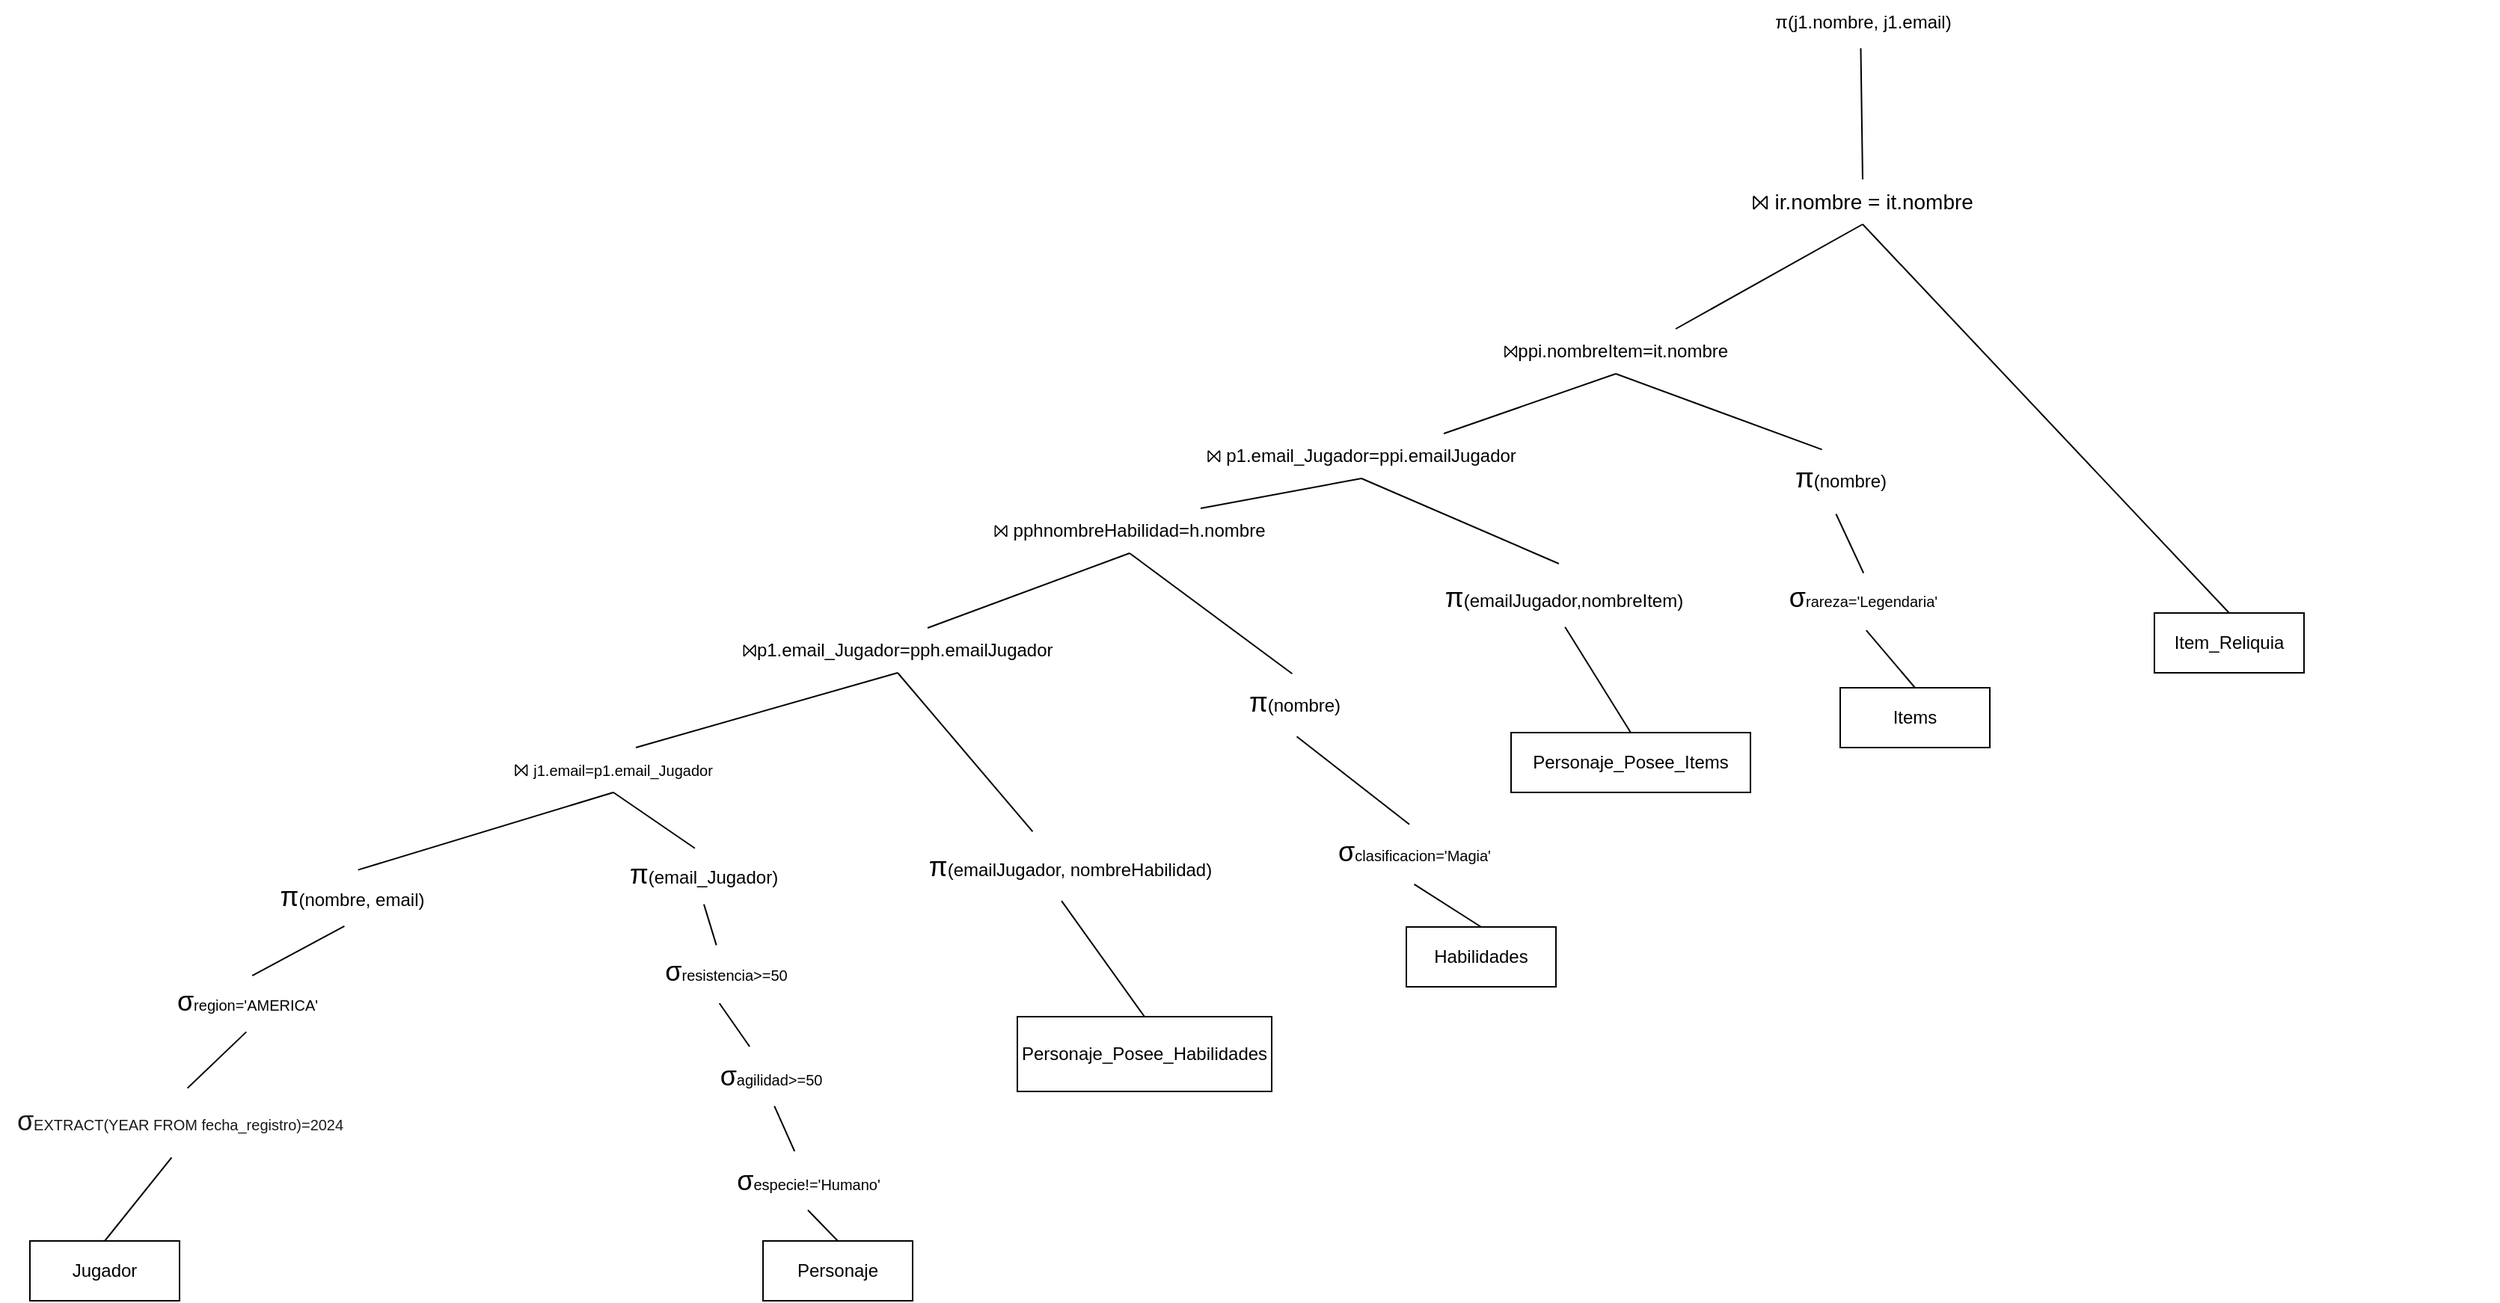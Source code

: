 <mxfile version="27.0.9">
  <diagram id="R2lEEEUBdFMjLlhIrx00" name="Page-1">
    <mxGraphModel dx="1892" dy="1662" grid="1" gridSize="10" guides="1" tooltips="1" connect="1" arrows="1" fold="1" page="1" pageScale="1" pageWidth="850" pageHeight="1100" math="0" shadow="0" extFonts="Permanent Marker^https://fonts.googleapis.com/css?family=Permanent+Marker">
      <root>
        <mxCell id="0" />
        <mxCell id="1" parent="0" />
        <mxCell id="dyT2JQhfOkfs-Pqw11Wl-1" value="Jugador" style="whiteSpace=wrap;html=1;align=center;" parent="1" vertex="1">
          <mxGeometry x="-310" y="630" width="100" height="40" as="geometry" />
        </mxCell>
        <mxCell id="dyT2JQhfOkfs-Pqw11Wl-2" value="Personaje" style="whiteSpace=wrap;html=1;align=center;" parent="1" vertex="1">
          <mxGeometry x="180" y="630" width="100" height="40" as="geometry" />
        </mxCell>
        <mxCell id="dyT2JQhfOkfs-Pqw11Wl-3" value="Personaje_Posee_Habilidades" style="whiteSpace=wrap;html=1;align=center;" parent="1" vertex="1">
          <mxGeometry x="350" y="480" width="170" height="50" as="geometry" />
        </mxCell>
        <mxCell id="dyT2JQhfOkfs-Pqw11Wl-4" value="Habilidades" style="whiteSpace=wrap;html=1;align=center;" parent="1" vertex="1">
          <mxGeometry x="610" y="420" width="100" height="40" as="geometry" />
        </mxCell>
        <mxCell id="dyT2JQhfOkfs-Pqw11Wl-5" value="Personaje_Posee_Items" style="whiteSpace=wrap;html=1;align=center;" parent="1" vertex="1">
          <mxGeometry x="680" y="290" width="160" height="40" as="geometry" />
        </mxCell>
        <mxCell id="dyT2JQhfOkfs-Pqw11Wl-6" value="Items" style="whiteSpace=wrap;html=1;align=center;" parent="1" vertex="1">
          <mxGeometry x="900" y="260" width="100" height="40" as="geometry" />
        </mxCell>
        <mxCell id="dyT2JQhfOkfs-Pqw11Wl-7" value="Item_Reliquia" style="whiteSpace=wrap;html=1;align=center;" parent="1" vertex="1">
          <mxGeometry x="1110" y="210" width="100" height="40" as="geometry" />
        </mxCell>
        <mxCell id="dyT2JQhfOkfs-Pqw11Wl-11" value="⨝&amp;nbsp;&lt;font size=&quot;1&quot;&gt;j1.email=p1.email_Jugador&lt;/font&gt;" style="text;html=1;align=center;verticalAlign=middle;whiteSpace=wrap;rounded=0;" parent="1" vertex="1">
          <mxGeometry x="50" y="300" width="60" height="30" as="geometry" />
        </mxCell>
        <mxCell id="dyT2JQhfOkfs-Pqw11Wl-12" value="" style="endArrow=none;html=1;rounded=0;exitX=0.75;exitY=0;exitDx=0;exitDy=0;entryX=0.5;entryY=1;entryDx=0;entryDy=0;" parent="1" source="dyT2JQhfOkfs-Pqw11Wl-11" target="dyT2JQhfOkfs-Pqw11Wl-14" edge="1">
          <mxGeometry relative="1" as="geometry">
            <mxPoint x="270" y="210" as="sourcePoint" />
            <mxPoint x="280" y="240" as="targetPoint" />
          </mxGeometry>
        </mxCell>
        <mxCell id="dyT2JQhfOkfs-Pqw11Wl-14" value="⨝p1.email_Jugador=pph.emailJugador" style="text;html=1;align=center;verticalAlign=middle;whiteSpace=wrap;rounded=0;" parent="1" vertex="1">
          <mxGeometry x="230" y="220" width="80" height="30" as="geometry" />
        </mxCell>
        <mxCell id="dyT2JQhfOkfs-Pqw11Wl-15" value="" style="endArrow=none;html=1;rounded=0;exitX=0.75;exitY=0;exitDx=0;exitDy=0;entryX=0.5;entryY=1;entryDx=0;entryDy=0;" parent="1" source="dyT2JQhfOkfs-Pqw11Wl-14" target="dyT2JQhfOkfs-Pqw11Wl-17" edge="1">
          <mxGeometry relative="1" as="geometry">
            <mxPoint x="230" y="300" as="sourcePoint" />
            <mxPoint x="490" y="160" as="targetPoint" />
          </mxGeometry>
        </mxCell>
        <mxCell id="dyT2JQhfOkfs-Pqw11Wl-17" value="⨝ pphnombreHabilidad=h.nombre" style="text;html=1;align=center;verticalAlign=middle;whiteSpace=wrap;rounded=0;" parent="1" vertex="1">
          <mxGeometry x="330" y="140" width="190" height="30" as="geometry" />
        </mxCell>
        <mxCell id="dyT2JQhfOkfs-Pqw11Wl-18" value="" style="endArrow=none;html=1;rounded=0;exitX=0.75;exitY=0;exitDx=0;exitDy=0;entryX=0.5;entryY=1;entryDx=0;entryDy=0;" parent="1" source="dyT2JQhfOkfs-Pqw11Wl-17" target="dyT2JQhfOkfs-Pqw11Wl-20" edge="1">
          <mxGeometry relative="1" as="geometry">
            <mxPoint x="490" y="240" as="sourcePoint" />
            <mxPoint x="640" y="80" as="targetPoint" />
          </mxGeometry>
        </mxCell>
        <mxCell id="dyT2JQhfOkfs-Pqw11Wl-20" value="⨝ p1.email_Jugador=ppi.emailJugador" style="text;html=1;align=center;verticalAlign=middle;whiteSpace=wrap;rounded=0;" parent="1" vertex="1">
          <mxGeometry x="470" y="90" width="220" height="30" as="geometry" />
        </mxCell>
        <mxCell id="dyT2JQhfOkfs-Pqw11Wl-21" value="" style="endArrow=none;html=1;rounded=0;exitX=0.75;exitY=0;exitDx=0;exitDy=0;entryX=0.5;entryY=1;entryDx=0;entryDy=0;" parent="1" source="dyT2JQhfOkfs-Pqw11Wl-20" target="dyT2JQhfOkfs-Pqw11Wl-23" edge="1">
          <mxGeometry relative="1" as="geometry">
            <mxPoint x="630" y="150" as="sourcePoint" />
            <mxPoint x="800" y="40" as="targetPoint" />
          </mxGeometry>
        </mxCell>
        <mxCell id="dyT2JQhfOkfs-Pqw11Wl-23" value="⨝ppi.nombreItem=it.nombre" style="text;html=1;align=center;verticalAlign=middle;whiteSpace=wrap;rounded=0;" parent="1" vertex="1">
          <mxGeometry x="670" y="20" width="160" height="30" as="geometry" />
        </mxCell>
        <mxCell id="dyT2JQhfOkfs-Pqw11Wl-24" value="" style="endArrow=none;html=1;rounded=0;exitX=0.75;exitY=0;exitDx=0;exitDy=0;entryX=0.5;entryY=1;entryDx=0;entryDy=0;" parent="1" source="dyT2JQhfOkfs-Pqw11Wl-23" target="dyT2JQhfOkfs-Pqw11Wl-26" edge="1">
          <mxGeometry relative="1" as="geometry">
            <mxPoint x="800" y="60" as="sourcePoint" />
            <mxPoint x="910" y="-30" as="targetPoint" />
          </mxGeometry>
        </mxCell>
        <mxCell id="dyT2JQhfOkfs-Pqw11Wl-25" value="" style="endArrow=none;html=1;rounded=0;entryX=0.5;entryY=0;entryDx=0;entryDy=0;exitX=0.5;exitY=1;exitDx=0;exitDy=0;" parent="1" source="dyT2JQhfOkfs-Pqw11Wl-26" target="dyT2JQhfOkfs-Pqw11Wl-7" edge="1">
          <mxGeometry relative="1" as="geometry">
            <mxPoint x="910" y="-30" as="sourcePoint" />
            <mxPoint x="1005" y="10" as="targetPoint" />
          </mxGeometry>
        </mxCell>
        <mxCell id="dyT2JQhfOkfs-Pqw11Wl-26" value="&lt;font style=&quot;&quot;&gt;&lt;span style=&quot;background-color: transparent;&quot;&gt;&lt;span style=&quot;font-size: 14px;&quot;&gt;⨝ ir.nombre = it.nombre&lt;/span&gt;&lt;/span&gt;&lt;/font&gt;" style="text;html=1;align=center;verticalAlign=middle;whiteSpace=wrap;rounded=0;" parent="1" vertex="1">
          <mxGeometry x="490" y="-80" width="850" height="30" as="geometry" />
        </mxCell>
        <mxCell id="dyT2JQhfOkfs-Pqw11Wl-28" value="" style="endArrow=none;html=1;rounded=0;exitX=0.5;exitY=0;exitDx=0;exitDy=0;entryX=0.491;entryY=1.074;entryDx=0;entryDy=0;entryPerimeter=0;" parent="1" source="dyT2JQhfOkfs-Pqw11Wl-26" target="dyT2JQhfOkfs-Pqw11Wl-29" edge="1">
          <mxGeometry relative="1" as="geometry">
            <mxPoint x="940" y="-120" as="sourcePoint" />
            <mxPoint x="915" y="-160" as="targetPoint" />
          </mxGeometry>
        </mxCell>
        <mxCell id="dyT2JQhfOkfs-Pqw11Wl-29" value="π(j1.nombre, j1.email)" style="text;html=1;align=center;verticalAlign=middle;resizable=0;points=[];autosize=1;strokeColor=none;fillColor=none;" parent="1" vertex="1">
          <mxGeometry x="845" y="-200" width="140" height="30" as="geometry" />
        </mxCell>
        <mxCell id="tmOnNcEsLkjDSFXpH73o-1" value="&lt;span style=&quot;font-family: &amp;quot;Google Sans&amp;quot;, Arial, sans-serif; text-align: start; text-wrap-mode: wrap;&quot;&gt;&lt;font style=&quot;color: light-dark(rgb(26, 26, 26), rgb(255, 255, 255));&quot;&gt;&lt;span style=&quot;font-size: 18px;&quot;&gt;σ&lt;/span&gt;&lt;font style=&quot;line-height: 150%;&quot; size=&quot;1&quot;&gt;EXTRACT(YEAR FROM fecha_registro)=2024&lt;/font&gt;&lt;/font&gt;&lt;/span&gt;" style="text;html=1;align=center;verticalAlign=middle;resizable=0;points=[];autosize=1;strokeColor=none;fillColor=none;" parent="1" vertex="1">
          <mxGeometry x="-330" y="530" width="240" height="40" as="geometry" />
        </mxCell>
        <mxCell id="tmOnNcEsLkjDSFXpH73o-4" value="" style="endArrow=none;html=1;rounded=0;exitX=0.478;exitY=1.105;exitDx=0;exitDy=0;exitPerimeter=0;entryX=0.5;entryY=0;entryDx=0;entryDy=0;" parent="1" source="tmOnNcEsLkjDSFXpH73o-1" target="dyT2JQhfOkfs-Pqw11Wl-1" edge="1">
          <mxGeometry width="50" height="50" relative="1" as="geometry">
            <mxPoint x="70" y="430" as="sourcePoint" />
            <mxPoint x="120" y="380" as="targetPoint" />
          </mxGeometry>
        </mxCell>
        <mxCell id="tmOnNcEsLkjDSFXpH73o-5" value="&lt;span style=&quot;font-family: &amp;quot;Google Sans&amp;quot;, Arial, sans-serif; text-align: start; text-wrap-mode: wrap; font-size: 18px;&quot;&gt;σ&lt;/span&gt;&lt;font style=&quot;font-family: &amp;quot;Google Sans&amp;quot;, Arial, sans-serif; text-align: start; text-wrap-mode: wrap; line-height: 15px;&quot; size=&quot;1&quot;&gt;region=&#39;AMERICA&#39;&lt;/font&gt;" style="text;html=1;align=center;verticalAlign=middle;resizable=0;points=[];autosize=1;strokeColor=none;fillColor=none;" parent="1" vertex="1">
          <mxGeometry x="-225" y="450" width="120" height="40" as="geometry" />
        </mxCell>
        <mxCell id="tmOnNcEsLkjDSFXpH73o-6" value="" style="endArrow=none;html=1;rounded=0;exitX=0.522;exitY=-0.055;exitDx=0;exitDy=0;exitPerimeter=0;entryX=0.497;entryY=1.005;entryDx=0;entryDy=0;entryPerimeter=0;" parent="1" source="tmOnNcEsLkjDSFXpH73o-1" target="tmOnNcEsLkjDSFXpH73o-5" edge="1">
          <mxGeometry width="50" height="50" relative="1" as="geometry">
            <mxPoint x="70" y="430" as="sourcePoint" />
            <mxPoint x="120" y="380" as="targetPoint" />
          </mxGeometry>
        </mxCell>
        <mxCell id="tmOnNcEsLkjDSFXpH73o-8" value="&lt;font style=&quot;font-size: 18px;&quot;&gt;π&lt;/font&gt;(nombre, email)" style="text;html=1;align=center;verticalAlign=middle;resizable=0;points=[];autosize=1;strokeColor=none;fillColor=none;" parent="1" vertex="1">
          <mxGeometry x="-155" y="380" width="120" height="40" as="geometry" />
        </mxCell>
        <mxCell id="tmOnNcEsLkjDSFXpH73o-9" value="" style="endArrow=none;html=1;rounded=0;exitX=0.46;exitY=0.985;exitDx=0;exitDy=0;exitPerimeter=0;entryX=0.53;entryY=0.065;entryDx=0;entryDy=0;entryPerimeter=0;" parent="1" source="tmOnNcEsLkjDSFXpH73o-8" target="tmOnNcEsLkjDSFXpH73o-5" edge="1">
          <mxGeometry width="50" height="50" relative="1" as="geometry">
            <mxPoint x="110" y="460" as="sourcePoint" />
            <mxPoint x="160" y="410" as="targetPoint" />
          </mxGeometry>
        </mxCell>
        <mxCell id="tmOnNcEsLkjDSFXpH73o-10" value="" style="endArrow=none;html=1;rounded=0;entryX=0.5;entryY=1;entryDx=0;entryDy=0;exitX=0.536;exitY=0.045;exitDx=0;exitDy=0;exitPerimeter=0;" parent="1" source="tmOnNcEsLkjDSFXpH73o-8" target="dyT2JQhfOkfs-Pqw11Wl-11" edge="1">
          <mxGeometry width="50" height="50" relative="1" as="geometry">
            <mxPoint x="70" y="430" as="sourcePoint" />
            <mxPoint x="110" y="370" as="targetPoint" />
          </mxGeometry>
        </mxCell>
        <mxCell id="tmOnNcEsLkjDSFXpH73o-11" value="&lt;span style=&quot;font-family: &amp;quot;Google Sans&amp;quot;, Arial, sans-serif; text-align: start; text-wrap-mode: wrap; font-size: 18px;&quot;&gt;σ&lt;/span&gt;&lt;font style=&quot;font-family: &amp;quot;Google Sans&amp;quot;, Arial, sans-serif; text-align: start; text-wrap-mode: wrap; line-height: 15px;&quot; size=&quot;1&quot;&gt;especie!=&#39;Humano&#39;&lt;/font&gt;" style="text;html=1;align=center;verticalAlign=middle;resizable=0;points=[];autosize=1;strokeColor=none;fillColor=none;" parent="1" vertex="1">
          <mxGeometry x="150" y="570" width="120" height="40" as="geometry" />
        </mxCell>
        <mxCell id="tmOnNcEsLkjDSFXpH73o-12" value="" style="endArrow=none;html=1;rounded=0;exitX=0.5;exitY=0;exitDx=0;exitDy=0;entryX=0.5;entryY=0.985;entryDx=0;entryDy=0;entryPerimeter=0;" parent="1" source="dyT2JQhfOkfs-Pqw11Wl-2" target="tmOnNcEsLkjDSFXpH73o-11" edge="1">
          <mxGeometry width="50" height="50" relative="1" as="geometry">
            <mxPoint x="140" y="410" as="sourcePoint" />
            <mxPoint x="190" y="360" as="targetPoint" />
          </mxGeometry>
        </mxCell>
        <mxCell id="tmOnNcEsLkjDSFXpH73o-13" value="&lt;span style=&quot;font-family: &amp;quot;Google Sans&amp;quot;, Arial, sans-serif; text-align: start; text-wrap-mode: wrap; font-size: 18px;&quot;&gt;σ&lt;/span&gt;&lt;font style=&quot;font-family: &amp;quot;Google Sans&amp;quot;, Arial, sans-serif; text-align: start; text-wrap-mode: wrap; line-height: 15px;&quot; size=&quot;1&quot;&gt;agilidad&amp;gt;=50&lt;/font&gt;" style="text;html=1;align=center;verticalAlign=middle;resizable=0;points=[];autosize=1;strokeColor=none;fillColor=none;" parent="1" vertex="1">
          <mxGeometry x="140" y="500" width="90" height="40" as="geometry" />
        </mxCell>
        <mxCell id="tmOnNcEsLkjDSFXpH73o-14" value="&lt;span style=&quot;font-family: &amp;quot;Google Sans&amp;quot;, Arial, sans-serif; text-align: start; text-wrap-mode: wrap; font-size: 18px;&quot;&gt;σ&lt;/span&gt;&lt;font style=&quot;font-family: &amp;quot;Google Sans&amp;quot;, Arial, sans-serif; text-align: start; text-wrap-mode: wrap; line-height: 15px;&quot; size=&quot;1&quot;&gt;resistencia&amp;gt;=50&lt;/font&gt;" style="text;html=1;align=center;verticalAlign=middle;resizable=0;points=[];autosize=1;strokeColor=none;fillColor=none;" parent="1" vertex="1">
          <mxGeometry x="100" y="430" width="110" height="40" as="geometry" />
        </mxCell>
        <mxCell id="tmOnNcEsLkjDSFXpH73o-15" value="" style="endArrow=none;html=1;rounded=0;entryX=0.529;entryY=0.995;entryDx=0;entryDy=0;entryPerimeter=0;" parent="1" source="tmOnNcEsLkjDSFXpH73o-11" target="tmOnNcEsLkjDSFXpH73o-13" edge="1">
          <mxGeometry width="50" height="50" relative="1" as="geometry">
            <mxPoint x="140" y="410" as="sourcePoint" />
            <mxPoint x="190" y="360" as="targetPoint" />
          </mxGeometry>
        </mxCell>
        <mxCell id="tmOnNcEsLkjDSFXpH73o-16" value="" style="endArrow=none;html=1;rounded=0;entryX=0.462;entryY=1.025;entryDx=0;entryDy=0;entryPerimeter=0;" parent="1" source="tmOnNcEsLkjDSFXpH73o-13" target="tmOnNcEsLkjDSFXpH73o-14" edge="1">
          <mxGeometry width="50" height="50" relative="1" as="geometry">
            <mxPoint x="140" y="410" as="sourcePoint" />
            <mxPoint x="190" y="360" as="targetPoint" />
          </mxGeometry>
        </mxCell>
        <mxCell id="tmOnNcEsLkjDSFXpH73o-17" value="&lt;font style=&quot;font-size: 18px;&quot;&gt;π&lt;/font&gt;(email_Jugador)" style="text;html=1;align=center;verticalAlign=middle;resizable=0;points=[];autosize=1;strokeColor=none;fillColor=none;" parent="1" vertex="1">
          <mxGeometry x="80" y="365" width="120" height="40" as="geometry" />
        </mxCell>
        <mxCell id="tmOnNcEsLkjDSFXpH73o-18" value="" style="endArrow=none;html=1;rounded=0;exitX=0.444;exitY=0.055;exitDx=0;exitDy=0;exitPerimeter=0;entryX=0.504;entryY=0.995;entryDx=0;entryDy=0;entryPerimeter=0;" parent="1" source="tmOnNcEsLkjDSFXpH73o-14" target="tmOnNcEsLkjDSFXpH73o-17" edge="1">
          <mxGeometry width="50" height="50" relative="1" as="geometry">
            <mxPoint x="400" y="550" as="sourcePoint" />
            <mxPoint x="450" y="500" as="targetPoint" />
          </mxGeometry>
        </mxCell>
        <mxCell id="tmOnNcEsLkjDSFXpH73o-20" value="" style="endArrow=none;html=1;rounded=0;exitX=0.5;exitY=1;exitDx=0;exitDy=0;entryX=0.454;entryY=0.06;entryDx=0;entryDy=0;entryPerimeter=0;" parent="1" source="dyT2JQhfOkfs-Pqw11Wl-11" target="tmOnNcEsLkjDSFXpH73o-17" edge="1">
          <mxGeometry width="50" height="50" relative="1" as="geometry">
            <mxPoint x="400" y="550" as="sourcePoint" />
            <mxPoint x="450" y="500" as="targetPoint" />
          </mxGeometry>
        </mxCell>
        <mxCell id="tmOnNcEsLkjDSFXpH73o-21" value="&lt;font style=&quot;font-size: 18px;&quot;&gt;π&lt;/font&gt;(emailJugador, nombreHabilidad)" style="text;html=1;align=center;verticalAlign=middle;resizable=0;points=[];autosize=1;strokeColor=none;fillColor=none;" parent="1" vertex="1">
          <mxGeometry x="280" y="360" width="210" height="40" as="geometry" />
        </mxCell>
        <mxCell id="tmOnNcEsLkjDSFXpH73o-22" value="" style="endArrow=none;html=1;rounded=0;exitX=0.5;exitY=0;exitDx=0;exitDy=0;entryX=0.474;entryY=1.065;entryDx=0;entryDy=0;entryPerimeter=0;" parent="1" source="dyT2JQhfOkfs-Pqw11Wl-3" target="tmOnNcEsLkjDSFXpH73o-21" edge="1">
          <mxGeometry width="50" height="50" relative="1" as="geometry">
            <mxPoint x="670" y="500" as="sourcePoint" />
            <mxPoint x="720" y="450" as="targetPoint" />
          </mxGeometry>
        </mxCell>
        <mxCell id="tmOnNcEsLkjDSFXpH73o-23" value="" style="endArrow=none;html=1;rounded=0;exitX=0.382;exitY=-0.095;exitDx=0;exitDy=0;exitPerimeter=0;entryX=0.5;entryY=1;entryDx=0;entryDy=0;" parent="1" source="tmOnNcEsLkjDSFXpH73o-21" target="dyT2JQhfOkfs-Pqw11Wl-14" edge="1">
          <mxGeometry width="50" height="50" relative="1" as="geometry">
            <mxPoint x="530" y="420" as="sourcePoint" />
            <mxPoint x="580" y="370" as="targetPoint" />
          </mxGeometry>
        </mxCell>
        <mxCell id="tmOnNcEsLkjDSFXpH73o-25" value="&lt;span style=&quot;font-family: &amp;quot;Google Sans&amp;quot;, Arial, sans-serif; text-align: start; text-wrap-mode: wrap; font-size: 18px;&quot;&gt;σ&lt;/span&gt;&lt;font style=&quot;font-family: &amp;quot;Google Sans&amp;quot;, Arial, sans-serif; text-align: start; text-wrap-mode: wrap; line-height: 15px;&quot; size=&quot;1&quot;&gt;clasificacion=&#39;Magia&#39;&lt;/font&gt;" style="text;html=1;align=center;verticalAlign=middle;resizable=0;points=[];autosize=1;strokeColor=none;fillColor=none;" parent="1" vertex="1">
          <mxGeometry x="550" y="350" width="130" height="40" as="geometry" />
        </mxCell>
        <mxCell id="tmOnNcEsLkjDSFXpH73o-26" value="" style="endArrow=none;html=1;rounded=0;exitX=0.5;exitY=0;exitDx=0;exitDy=0;entryX=0.502;entryY=1.035;entryDx=0;entryDy=0;entryPerimeter=0;" parent="1" source="dyT2JQhfOkfs-Pqw11Wl-4" target="tmOnNcEsLkjDSFXpH73o-25" edge="1">
          <mxGeometry width="50" height="50" relative="1" as="geometry">
            <mxPoint x="700" y="270" as="sourcePoint" />
            <mxPoint x="750" y="220" as="targetPoint" />
          </mxGeometry>
        </mxCell>
        <mxCell id="tmOnNcEsLkjDSFXpH73o-27" value="&lt;font style=&quot;font-size: 18px;&quot;&gt;π&lt;/font&gt;(nombre)" style="text;html=1;align=center;verticalAlign=middle;resizable=0;points=[];autosize=1;strokeColor=none;fillColor=none;" parent="1" vertex="1">
          <mxGeometry x="495" y="250" width="80" height="40" as="geometry" />
        </mxCell>
        <mxCell id="tmOnNcEsLkjDSFXpH73o-28" value="" style="endArrow=none;html=1;rounded=0;exitX=0.477;exitY=0.035;exitDx=0;exitDy=0;exitPerimeter=0;entryX=0.522;entryY=1.065;entryDx=0;entryDy=0;entryPerimeter=0;" parent="1" source="tmOnNcEsLkjDSFXpH73o-25" target="tmOnNcEsLkjDSFXpH73o-27" edge="1">
          <mxGeometry width="50" height="50" relative="1" as="geometry">
            <mxPoint x="440" y="310" as="sourcePoint" />
            <mxPoint x="490" y="260" as="targetPoint" />
          </mxGeometry>
        </mxCell>
        <mxCell id="tmOnNcEsLkjDSFXpH73o-29" value="" style="endArrow=none;html=1;rounded=0;entryX=0.484;entryY=0.015;entryDx=0;entryDy=0;entryPerimeter=0;exitX=0.5;exitY=1;exitDx=0;exitDy=0;" parent="1" source="dyT2JQhfOkfs-Pqw11Wl-17" target="tmOnNcEsLkjDSFXpH73o-27" edge="1">
          <mxGeometry width="50" height="50" relative="1" as="geometry">
            <mxPoint x="440" y="310" as="sourcePoint" />
            <mxPoint x="490" y="260" as="targetPoint" />
          </mxGeometry>
        </mxCell>
        <mxCell id="tmOnNcEsLkjDSFXpH73o-31" value="&lt;font style=&quot;font-size: 18px;&quot;&gt;π&lt;/font&gt;(emailJugador,nombreItem)" style="text;html=1;align=center;verticalAlign=middle;resizable=0;points=[];autosize=1;strokeColor=none;fillColor=none;" parent="1" vertex="1">
          <mxGeometry x="625" y="180" width="180" height="40" as="geometry" />
        </mxCell>
        <mxCell id="tmOnNcEsLkjDSFXpH73o-32" value="" style="endArrow=none;html=1;rounded=0;exitX=0.5;exitY=0;exitDx=0;exitDy=0;entryX=0.506;entryY=0.985;entryDx=0;entryDy=0;entryPerimeter=0;" parent="1" source="dyT2JQhfOkfs-Pqw11Wl-5" target="tmOnNcEsLkjDSFXpH73o-31" edge="1">
          <mxGeometry width="50" height="50" relative="1" as="geometry">
            <mxPoint x="770" y="240" as="sourcePoint" />
            <mxPoint x="820" y="190" as="targetPoint" />
          </mxGeometry>
        </mxCell>
        <mxCell id="tmOnNcEsLkjDSFXpH73o-33" value="" style="endArrow=none;html=1;rounded=0;exitX=0.5;exitY=1;exitDx=0;exitDy=0;entryX=0.483;entryY=-0.075;entryDx=0;entryDy=0;entryPerimeter=0;" parent="1" source="dyT2JQhfOkfs-Pqw11Wl-20" target="tmOnNcEsLkjDSFXpH73o-31" edge="1">
          <mxGeometry width="50" height="50" relative="1" as="geometry">
            <mxPoint x="770" y="240" as="sourcePoint" />
            <mxPoint x="820" y="190" as="targetPoint" />
          </mxGeometry>
        </mxCell>
        <mxCell id="tmOnNcEsLkjDSFXpH73o-34" value="&lt;span style=&quot;font-family: &amp;quot;Google Sans&amp;quot;, Arial, sans-serif; text-align: start; text-wrap-mode: wrap; font-size: 18px;&quot;&gt;σ&lt;/span&gt;&lt;font style=&quot;font-family: &amp;quot;Google Sans&amp;quot;, Arial, sans-serif; text-align: start; text-wrap-mode: wrap; line-height: 15px;&quot; size=&quot;1&quot;&gt;rareza=&#39;Legendaria&#39;&lt;/font&gt;" style="text;html=1;align=center;verticalAlign=middle;resizable=0;points=[];autosize=1;strokeColor=none;fillColor=none;" parent="1" vertex="1">
          <mxGeometry x="855" y="180" width="120" height="40" as="geometry" />
        </mxCell>
        <mxCell id="tmOnNcEsLkjDSFXpH73o-36" value="" style="endArrow=none;html=1;rounded=0;entryX=0.52;entryY=1.039;entryDx=0;entryDy=0;entryPerimeter=0;exitX=0.5;exitY=0;exitDx=0;exitDy=0;" parent="1" source="dyT2JQhfOkfs-Pqw11Wl-6" target="tmOnNcEsLkjDSFXpH73o-34" edge="1">
          <mxGeometry width="50" height="50" relative="1" as="geometry">
            <mxPoint x="770" y="200" as="sourcePoint" />
            <mxPoint x="820" y="150" as="targetPoint" />
          </mxGeometry>
        </mxCell>
        <mxCell id="tmOnNcEsLkjDSFXpH73o-37" value="&lt;font style=&quot;font-size: 18px;&quot;&gt;π&lt;/font&gt;(nombre)" style="text;html=1;align=center;verticalAlign=middle;resizable=0;points=[];autosize=1;strokeColor=none;fillColor=none;" parent="1" vertex="1">
          <mxGeometry x="860" y="100" width="80" height="40" as="geometry" />
        </mxCell>
        <mxCell id="tmOnNcEsLkjDSFXpH73o-38" value="" style="endArrow=none;html=1;rounded=0;entryX=0.465;entryY=1.094;entryDx=0;entryDy=0;entryPerimeter=0;exitX=0.505;exitY=0.083;exitDx=0;exitDy=0;exitPerimeter=0;" parent="1" source="tmOnNcEsLkjDSFXpH73o-34" target="tmOnNcEsLkjDSFXpH73o-37" edge="1">
          <mxGeometry width="50" height="50" relative="1" as="geometry">
            <mxPoint x="770" y="200" as="sourcePoint" />
            <mxPoint x="820" y="150" as="targetPoint" />
          </mxGeometry>
        </mxCell>
        <mxCell id="tmOnNcEsLkjDSFXpH73o-39" value="" style="endArrow=none;html=1;rounded=0;entryX=0.5;entryY=1;entryDx=0;entryDy=0;exitX=0.348;exitY=0.017;exitDx=0;exitDy=0;exitPerimeter=0;" parent="1" source="tmOnNcEsLkjDSFXpH73o-37" target="dyT2JQhfOkfs-Pqw11Wl-23" edge="1">
          <mxGeometry width="50" height="50" relative="1" as="geometry">
            <mxPoint x="770" y="200" as="sourcePoint" />
            <mxPoint x="820" y="150" as="targetPoint" />
          </mxGeometry>
        </mxCell>
      </root>
    </mxGraphModel>
  </diagram>
</mxfile>
